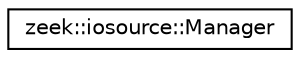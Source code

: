 digraph "Graphical Class Hierarchy"
{
 // LATEX_PDF_SIZE
  edge [fontname="Helvetica",fontsize="10",labelfontname="Helvetica",labelfontsize="10"];
  node [fontname="Helvetica",fontsize="10",shape=record];
  rankdir="LR";
  Node0 [label="zeek::iosource::Manager",height=0.2,width=0.4,color="black", fillcolor="white", style="filled",URL="$d5/dd9/classzeek_1_1iosource_1_1Manager.html",tooltip=" "];
}
